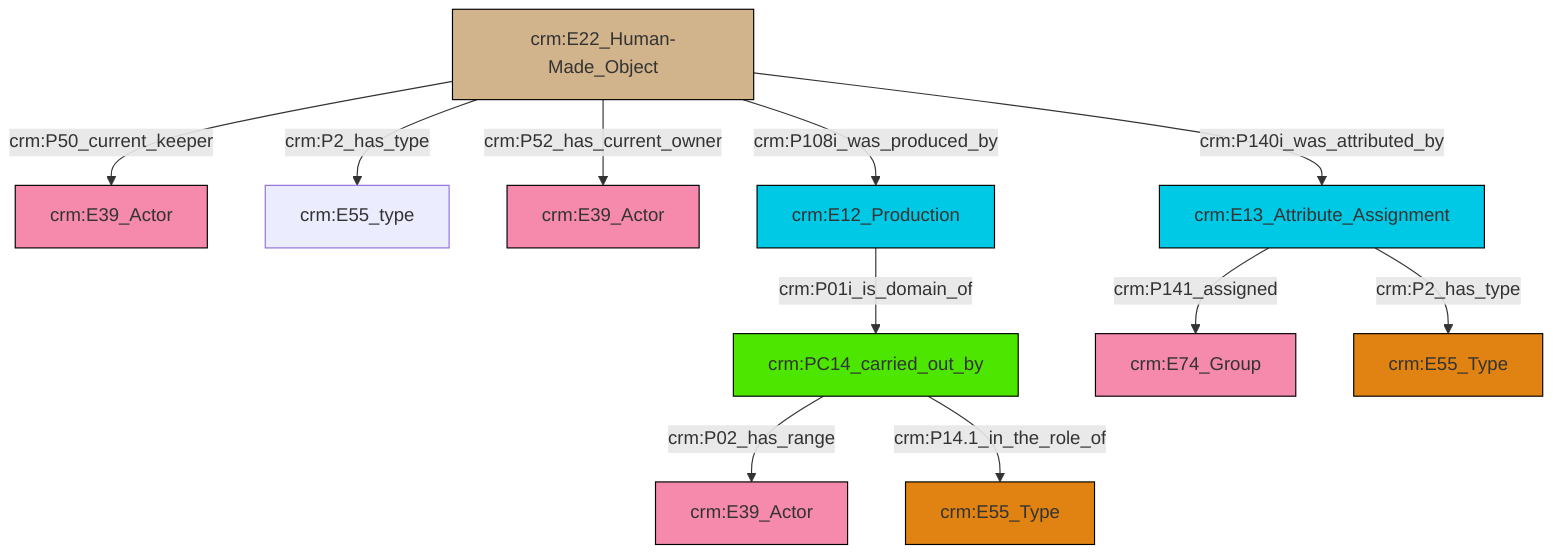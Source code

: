 graph TD
classDef Literal fill:#f2f2f2,stroke:#000000;
classDef CRM_Entity fill:#FFFFFF,stroke:#000000;
classDef Temporal_Entity fill:#00C9E6, stroke:#000000;
classDef Type fill:#E18312, stroke:#000000;
classDef Time-Span fill:#2C9C91, stroke:#000000;
classDef Appellation fill:#FFEB7F, stroke:#000000;
classDef Place fill:#008836, stroke:#000000;
classDef Persistent_Item fill:#B266B2, stroke:#000000;
classDef Conceptual_Object fill:#FFD700, stroke:#000000;
classDef Physical_Thing fill:#D2B48C, stroke:#000000;
classDef Actor fill:#f58aad, stroke:#000000;
classDef PC_Classes fill:#4ce600, stroke:#000000;
classDef Multi fill:#cccccc,stroke:#000000;

4["crm:E22_Human-Made_Object"]:::Physical_Thing -->|crm:P50_current_keeper| 5["crm:E39_Actor"]:::Actor
2["crm:PC14_carried_out_by"]:::PC_Classes -->|crm:P02_has_range| 0["crm:E39_Actor"]:::Actor
4["crm:E22_Human-Made_Object"]:::Physical_Thing -->|crm:P2_has_type| 10["crm:E55_type"]:::Default
4["crm:E22_Human-Made_Object"]:::Physical_Thing -->|crm:P140i_was_attributed_by| 14["crm:E13_Attribute_Assignment"]:::Temporal_Entity
14["crm:E13_Attribute_Assignment"]:::Temporal_Entity -->|crm:P2_has_type| 16["crm:E55_Type"]:::Type
18["crm:E12_Production"]:::Temporal_Entity -->|crm:P01i_is_domain_of| 2["crm:PC14_carried_out_by"]:::PC_Classes
2["crm:PC14_carried_out_by"]:::PC_Classes -->|crm:P14.1_in_the_role_of| 6["crm:E55_Type"]:::Type
4["crm:E22_Human-Made_Object"]:::Physical_Thing -->|crm:P108i_was_produced_by| 18["crm:E12_Production"]:::Temporal_Entity
14["crm:E13_Attribute_Assignment"]:::Temporal_Entity -->|crm:P141_assigned| 8["crm:E74_Group"]:::Actor
4["crm:E22_Human-Made_Object"]:::Physical_Thing -->|crm:P52_has_current_owner| 12["crm:E39_Actor"]:::Actor